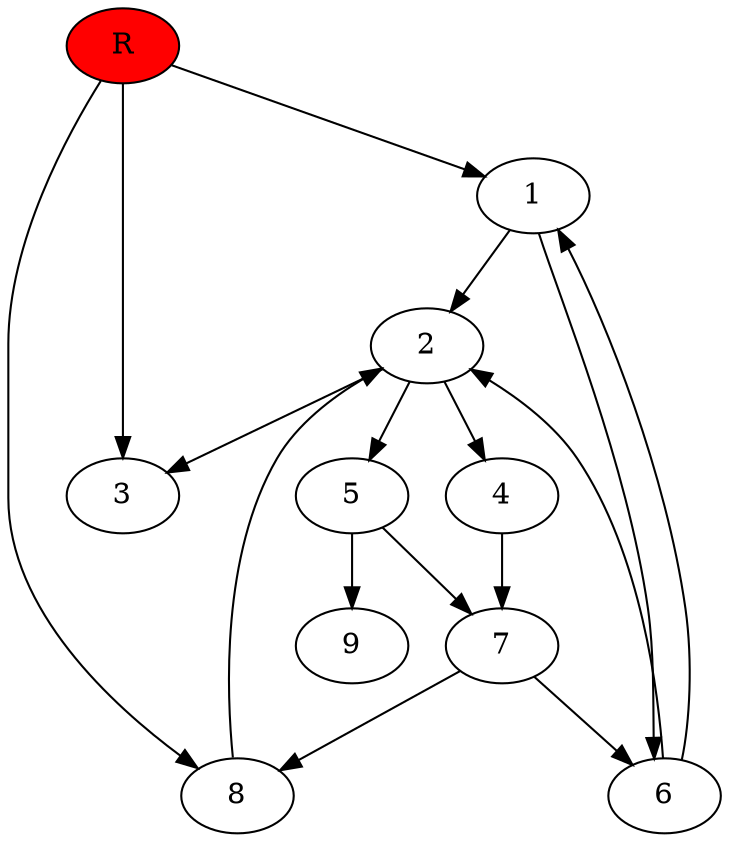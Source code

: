 digraph prb21386 {
	1
	2
	3
	4
	5
	6
	7
	8
	R [fillcolor="#ff0000" style=filled]
	1 -> 2
	1 -> 6
	2 -> 3
	2 -> 4
	2 -> 5
	4 -> 7
	5 -> 7
	5 -> 9
	6 -> 1
	6 -> 2
	7 -> 6
	7 -> 8
	8 -> 2
	R -> 1
	R -> 3
	R -> 8
}
